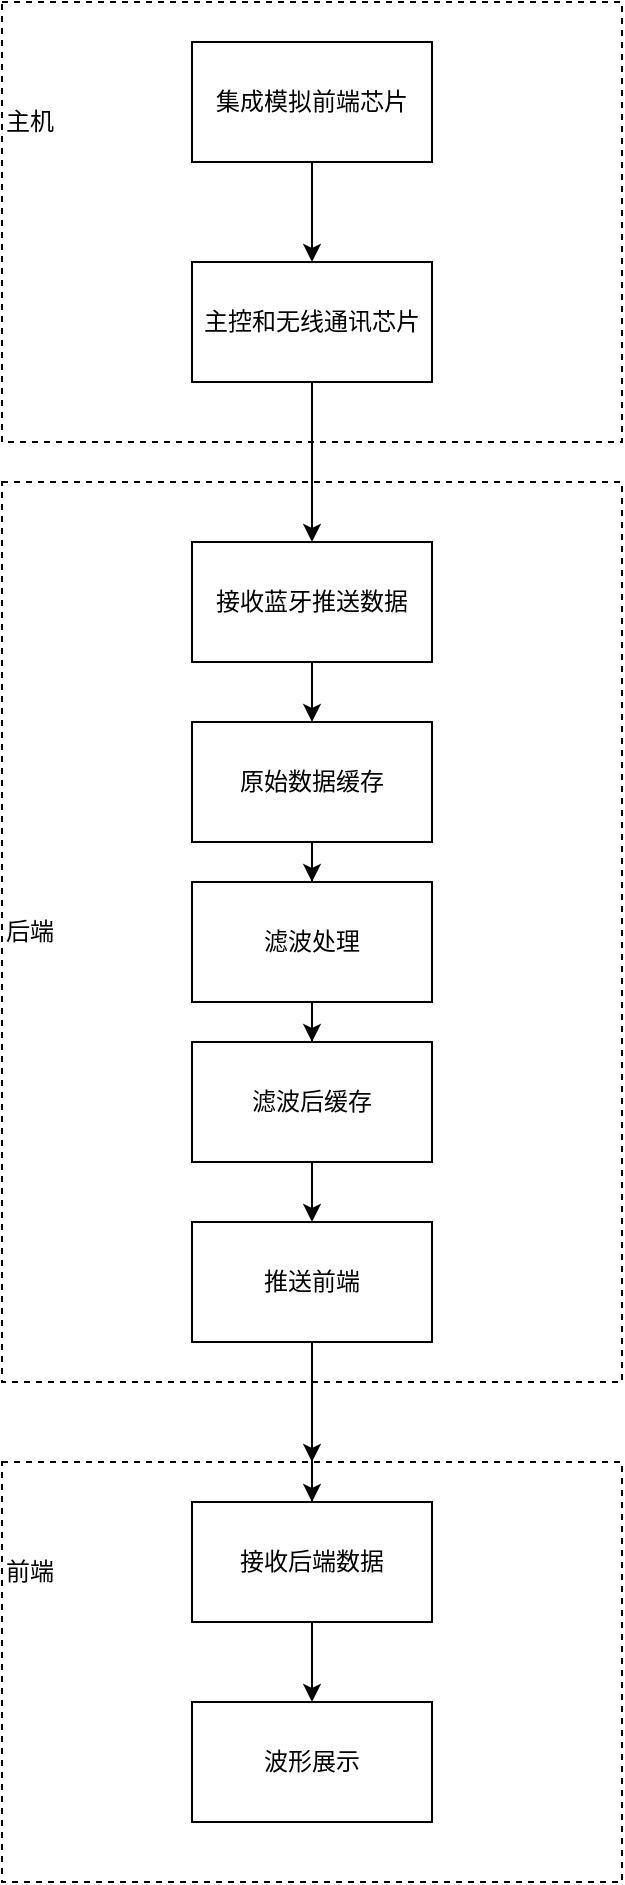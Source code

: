 <mxfile version="22.0.6" type="github">
  <diagram name="第 1 页" id="db2C9ehG3oDeZpzlVr3G">
    <mxGraphModel dx="1534" dy="822" grid="1" gridSize="10" guides="1" tooltips="1" connect="1" arrows="1" fold="1" page="1" pageScale="1" pageWidth="827" pageHeight="1169" math="0" shadow="0">
      <root>
        <mxCell id="0" />
        <mxCell id="1" parent="0" />
        <mxCell id="5l7qBDm9Jt7u1dhL_BPI-18" value="&lt;div align=&quot;left&quot;&gt;前端&lt;/div&gt;&lt;div align=&quot;left&quot;&gt;&lt;br&gt;&lt;/div&gt;&lt;div align=&quot;left&quot;&gt;&lt;br&gt;&lt;/div&gt;&lt;div align=&quot;left&quot;&gt;&lt;br&gt;&lt;/div&gt;&lt;div align=&quot;left&quot;&gt;&lt;br&gt;&lt;/div&gt;&lt;div align=&quot;left&quot;&gt;&lt;br&gt;&lt;/div&gt;&lt;div align=&quot;left&quot;&gt;&lt;br&gt;&lt;/div&gt;&lt;div align=&quot;left&quot;&gt;&lt;br&gt;&lt;/div&gt;" style="rounded=0;whiteSpace=wrap;html=1;align=left;dashed=1;" parent="1" vertex="1">
          <mxGeometry x="130" y="760" width="310" height="210" as="geometry" />
        </mxCell>
        <mxCell id="b-7zUIvUrrHvl0-bY4fH-11" value="" style="edgeStyle=orthogonalEdgeStyle;rounded=0;orthogonalLoop=1;jettySize=auto;html=1;" parent="1" source="5l7qBDm9Jt7u1dhL_BPI-3" target="b-7zUIvUrrHvl0-bY4fH-8" edge="1">
          <mxGeometry relative="1" as="geometry" />
        </mxCell>
        <mxCell id="b-7zUIvUrrHvl0-bY4fH-12" value="" style="edgeStyle=orthogonalEdgeStyle;rounded=0;orthogonalLoop=1;jettySize=auto;html=1;" parent="1" source="5l7qBDm9Jt7u1dhL_BPI-3" target="b-7zUIvUrrHvl0-bY4fH-8" edge="1">
          <mxGeometry relative="1" as="geometry" />
        </mxCell>
        <mxCell id="5l7qBDm9Jt7u1dhL_BPI-3" value="&lt;div align=&quot;left&quot;&gt;后端&lt;br&gt;&lt;/div&gt;" style="rounded=0;whiteSpace=wrap;html=1;dashed=1;align=left;" parent="1" vertex="1">
          <mxGeometry x="130" y="270" width="310" height="450" as="geometry" />
        </mxCell>
        <mxCell id="5l7qBDm9Jt7u1dhL_BPI-6" value="" style="edgeStyle=orthogonalEdgeStyle;rounded=0;orthogonalLoop=1;jettySize=auto;html=1;" parent="1" source="5l7qBDm9Jt7u1dhL_BPI-4" target="5l7qBDm9Jt7u1dhL_BPI-5" edge="1">
          <mxGeometry relative="1" as="geometry" />
        </mxCell>
        <mxCell id="5l7qBDm9Jt7u1dhL_BPI-4" value="接收蓝牙推送数据" style="rounded=0;whiteSpace=wrap;html=1;" parent="1" vertex="1">
          <mxGeometry x="225" y="300" width="120" height="60" as="geometry" />
        </mxCell>
        <mxCell id="5l7qBDm9Jt7u1dhL_BPI-8" value="" style="edgeStyle=orthogonalEdgeStyle;rounded=0;orthogonalLoop=1;jettySize=auto;html=1;" parent="1" source="5l7qBDm9Jt7u1dhL_BPI-5" target="5l7qBDm9Jt7u1dhL_BPI-7" edge="1">
          <mxGeometry relative="1" as="geometry" />
        </mxCell>
        <mxCell id="5l7qBDm9Jt7u1dhL_BPI-5" value="原始数据缓存" style="whiteSpace=wrap;html=1;rounded=0;" parent="1" vertex="1">
          <mxGeometry x="225" y="390" width="120" height="60" as="geometry" />
        </mxCell>
        <mxCell id="5l7qBDm9Jt7u1dhL_BPI-10" value="" style="edgeStyle=orthogonalEdgeStyle;rounded=0;orthogonalLoop=1;jettySize=auto;html=1;" parent="1" source="5l7qBDm9Jt7u1dhL_BPI-7" target="5l7qBDm9Jt7u1dhL_BPI-9" edge="1">
          <mxGeometry relative="1" as="geometry" />
        </mxCell>
        <mxCell id="5l7qBDm9Jt7u1dhL_BPI-7" value="滤波处理" style="whiteSpace=wrap;html=1;rounded=0;" parent="1" vertex="1">
          <mxGeometry x="225" y="470" width="120" height="60" as="geometry" />
        </mxCell>
        <mxCell id="5l7qBDm9Jt7u1dhL_BPI-12" value="" style="edgeStyle=orthogonalEdgeStyle;rounded=0;orthogonalLoop=1;jettySize=auto;html=1;" parent="1" source="5l7qBDm9Jt7u1dhL_BPI-9" target="5l7qBDm9Jt7u1dhL_BPI-11" edge="1">
          <mxGeometry relative="1" as="geometry" />
        </mxCell>
        <mxCell id="5l7qBDm9Jt7u1dhL_BPI-9" value="滤波后缓存" style="whiteSpace=wrap;html=1;rounded=0;" parent="1" vertex="1">
          <mxGeometry x="225" y="550" width="120" height="60" as="geometry" />
        </mxCell>
        <mxCell id="5l7qBDm9Jt7u1dhL_BPI-17" style="edgeStyle=orthogonalEdgeStyle;rounded=0;orthogonalLoop=1;jettySize=auto;html=1;exitX=0.5;exitY=1;exitDx=0;exitDy=0;entryX=0.5;entryY=0;entryDx=0;entryDy=0;" parent="1" source="5l7qBDm9Jt7u1dhL_BPI-11" target="5l7qBDm9Jt7u1dhL_BPI-16" edge="1">
          <mxGeometry relative="1" as="geometry" />
        </mxCell>
        <mxCell id="5l7qBDm9Jt7u1dhL_BPI-11" value="推送前端" style="whiteSpace=wrap;html=1;rounded=0;" parent="1" vertex="1">
          <mxGeometry x="225" y="640" width="120" height="60" as="geometry" />
        </mxCell>
        <mxCell id="32Oq8wK0fe0SzrmpUgBu-2" style="edgeStyle=orthogonalEdgeStyle;rounded=0;orthogonalLoop=1;jettySize=auto;html=1;exitX=0.5;exitY=1;exitDx=0;exitDy=0;" edge="1" parent="1" source="5l7qBDm9Jt7u1dhL_BPI-16" target="5l7qBDm9Jt7u1dhL_BPI-18">
          <mxGeometry relative="1" as="geometry" />
        </mxCell>
        <mxCell id="32Oq8wK0fe0SzrmpUgBu-4" style="edgeStyle=orthogonalEdgeStyle;rounded=0;orthogonalLoop=1;jettySize=auto;html=1;exitX=0.5;exitY=1;exitDx=0;exitDy=0;" edge="1" parent="1" source="5l7qBDm9Jt7u1dhL_BPI-16" target="32Oq8wK0fe0SzrmpUgBu-3">
          <mxGeometry relative="1" as="geometry" />
        </mxCell>
        <mxCell id="5l7qBDm9Jt7u1dhL_BPI-16" value="接收后端数据" style="rounded=0;whiteSpace=wrap;html=1;" parent="1" vertex="1">
          <mxGeometry x="225" y="780" width="120" height="60" as="geometry" />
        </mxCell>
        <mxCell id="b-7zUIvUrrHvl0-bY4fH-1" value="&lt;div align=&quot;left&quot;&gt;主机&lt;/div&gt;&lt;div align=&quot;left&quot;&gt;&lt;br&gt;&lt;/div&gt;&lt;div align=&quot;left&quot;&gt;&lt;br&gt;&lt;/div&gt;&lt;div align=&quot;left&quot;&gt;&lt;br&gt;&lt;/div&gt;&lt;div align=&quot;left&quot;&gt;&lt;br&gt;&lt;/div&gt;&lt;div align=&quot;left&quot;&gt;&lt;br&gt;&lt;/div&gt;&lt;div align=&quot;left&quot;&gt;&lt;br&gt;&lt;/div&gt;&lt;div align=&quot;left&quot;&gt;&lt;br&gt;&lt;/div&gt;" style="rounded=0;whiteSpace=wrap;html=1;align=left;dashed=1;" parent="1" vertex="1">
          <mxGeometry x="130" y="30" width="310" height="220" as="geometry" />
        </mxCell>
        <mxCell id="b-7zUIvUrrHvl0-bY4fH-9" value="" style="edgeStyle=orthogonalEdgeStyle;rounded=0;orthogonalLoop=1;jettySize=auto;html=1;" parent="1" source="b-7zUIvUrrHvl0-bY4fH-7" target="b-7zUIvUrrHvl0-bY4fH-8" edge="1">
          <mxGeometry relative="1" as="geometry" />
        </mxCell>
        <mxCell id="b-7zUIvUrrHvl0-bY4fH-7" value="集成模拟前端芯片" style="rounded=0;whiteSpace=wrap;html=1;" parent="1" vertex="1">
          <mxGeometry x="225" y="50" width="120" height="60" as="geometry" />
        </mxCell>
        <mxCell id="b-7zUIvUrrHvl0-bY4fH-10" value="" style="edgeStyle=orthogonalEdgeStyle;rounded=0;orthogonalLoop=1;jettySize=auto;html=1;" parent="1" source="b-7zUIvUrrHvl0-bY4fH-8" target="5l7qBDm9Jt7u1dhL_BPI-4" edge="1">
          <mxGeometry relative="1" as="geometry" />
        </mxCell>
        <mxCell id="b-7zUIvUrrHvl0-bY4fH-8" value="主控和无线通讯芯片" style="rounded=0;whiteSpace=wrap;html=1;" parent="1" vertex="1">
          <mxGeometry x="225" y="160" width="120" height="60" as="geometry" />
        </mxCell>
        <mxCell id="32Oq8wK0fe0SzrmpUgBu-3" value="波形展示" style="rounded=0;whiteSpace=wrap;html=1;" vertex="1" parent="1">
          <mxGeometry x="225" y="880" width="120" height="60" as="geometry" />
        </mxCell>
      </root>
    </mxGraphModel>
  </diagram>
</mxfile>
